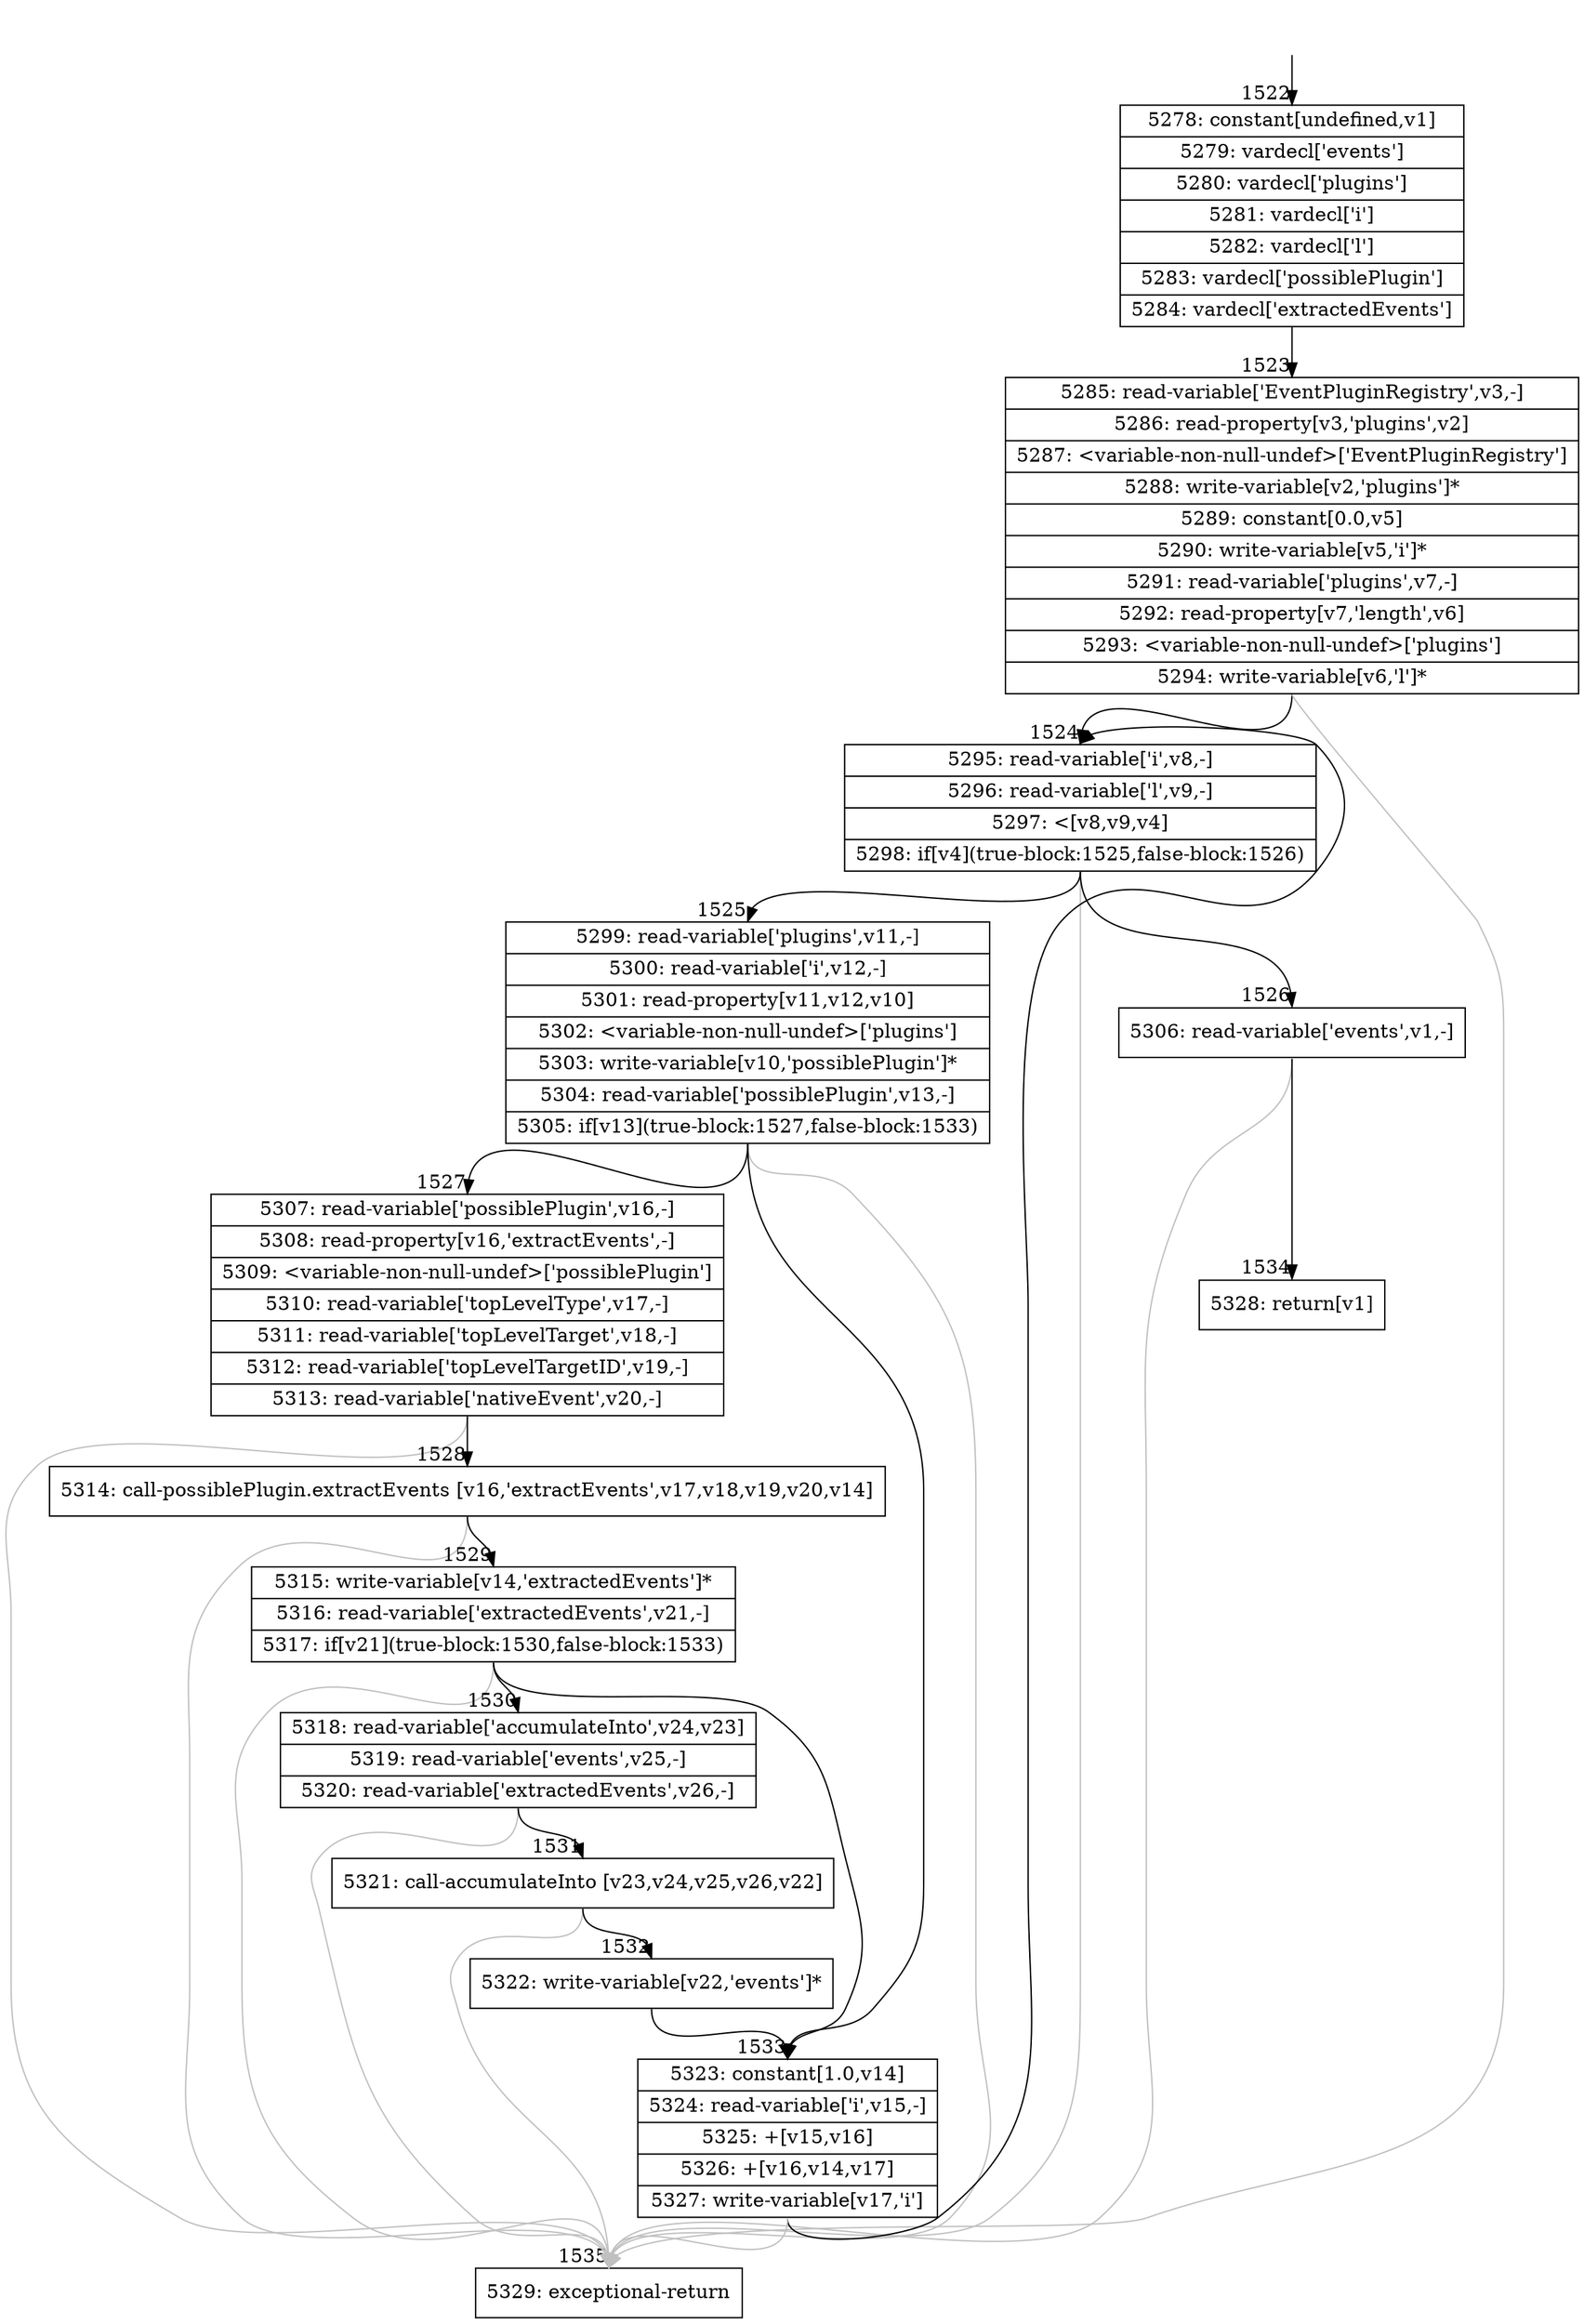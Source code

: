 digraph {
rankdir="TD"
BB_entry101[shape=none,label=""];
BB_entry101 -> BB1522 [tailport=s, headport=n, headlabel="    1522"]
BB1522 [shape=record label="{5278: constant[undefined,v1]|5279: vardecl['events']|5280: vardecl['plugins']|5281: vardecl['i']|5282: vardecl['l']|5283: vardecl['possiblePlugin']|5284: vardecl['extractedEvents']}" ] 
BB1522 -> BB1523 [tailport=s, headport=n, headlabel="      1523"]
BB1523 [shape=record label="{5285: read-variable['EventPluginRegistry',v3,-]|5286: read-property[v3,'plugins',v2]|5287: \<variable-non-null-undef\>['EventPluginRegistry']|5288: write-variable[v2,'plugins']*|5289: constant[0.0,v5]|5290: write-variable[v5,'i']*|5291: read-variable['plugins',v7,-]|5292: read-property[v7,'length',v6]|5293: \<variable-non-null-undef\>['plugins']|5294: write-variable[v6,'l']*}" ] 
BB1523 -> BB1524 [tailport=s, headport=n, headlabel="      1524"]
BB1523 -> BB1535 [tailport=s, headport=n, color=gray, headlabel="      1535"]
BB1524 [shape=record label="{5295: read-variable['i',v8,-]|5296: read-variable['l',v9,-]|5297: \<[v8,v9,v4]|5298: if[v4](true-block:1525,false-block:1526)}" ] 
BB1524 -> BB1525 [tailport=s, headport=n, headlabel="      1525"]
BB1524 -> BB1526 [tailport=s, headport=n, headlabel="      1526"]
BB1524 -> BB1535 [tailport=s, headport=n, color=gray]
BB1525 [shape=record label="{5299: read-variable['plugins',v11,-]|5300: read-variable['i',v12,-]|5301: read-property[v11,v12,v10]|5302: \<variable-non-null-undef\>['plugins']|5303: write-variable[v10,'possiblePlugin']*|5304: read-variable['possiblePlugin',v13,-]|5305: if[v13](true-block:1527,false-block:1533)}" ] 
BB1525 -> BB1527 [tailport=s, headport=n, headlabel="      1527"]
BB1525 -> BB1533 [tailport=s, headport=n, headlabel="      1533"]
BB1525 -> BB1535 [tailport=s, headport=n, color=gray]
BB1526 [shape=record label="{5306: read-variable['events',v1,-]}" ] 
BB1526 -> BB1534 [tailport=s, headport=n, headlabel="      1534"]
BB1526 -> BB1535 [tailport=s, headport=n, color=gray]
BB1527 [shape=record label="{5307: read-variable['possiblePlugin',v16,-]|5308: read-property[v16,'extractEvents',-]|5309: \<variable-non-null-undef\>['possiblePlugin']|5310: read-variable['topLevelType',v17,-]|5311: read-variable['topLevelTarget',v18,-]|5312: read-variable['topLevelTargetID',v19,-]|5313: read-variable['nativeEvent',v20,-]}" ] 
BB1527 -> BB1528 [tailport=s, headport=n, headlabel="      1528"]
BB1527 -> BB1535 [tailport=s, headport=n, color=gray]
BB1528 [shape=record label="{5314: call-possiblePlugin.extractEvents [v16,'extractEvents',v17,v18,v19,v20,v14]}" ] 
BB1528 -> BB1529 [tailport=s, headport=n, headlabel="      1529"]
BB1528 -> BB1535 [tailport=s, headport=n, color=gray]
BB1529 [shape=record label="{5315: write-variable[v14,'extractedEvents']*|5316: read-variable['extractedEvents',v21,-]|5317: if[v21](true-block:1530,false-block:1533)}" ] 
BB1529 -> BB1530 [tailport=s, headport=n, headlabel="      1530"]
BB1529 -> BB1533 [tailport=s, headport=n]
BB1529 -> BB1535 [tailport=s, headport=n, color=gray]
BB1530 [shape=record label="{5318: read-variable['accumulateInto',v24,v23]|5319: read-variable['events',v25,-]|5320: read-variable['extractedEvents',v26,-]}" ] 
BB1530 -> BB1531 [tailport=s, headport=n, headlabel="      1531"]
BB1530 -> BB1535 [tailport=s, headport=n, color=gray]
BB1531 [shape=record label="{5321: call-accumulateInto [v23,v24,v25,v26,v22]}" ] 
BB1531 -> BB1532 [tailport=s, headport=n, headlabel="      1532"]
BB1531 -> BB1535 [tailport=s, headport=n, color=gray]
BB1532 [shape=record label="{5322: write-variable[v22,'events']*}" ] 
BB1532 -> BB1533 [tailport=s, headport=n]
BB1533 [shape=record label="{5323: constant[1.0,v14]|5324: read-variable['i',v15,-]|5325: +[v15,v16]|5326: +[v16,v14,v17]|5327: write-variable[v17,'i']}" ] 
BB1533 -> BB1524 [tailport=s, headport=n]
BB1533 -> BB1535 [tailport=s, headport=n, color=gray]
BB1534 [shape=record label="{5328: return[v1]}" ] 
BB1535 [shape=record label="{5329: exceptional-return}" ] 
//#$~ 2860
}

